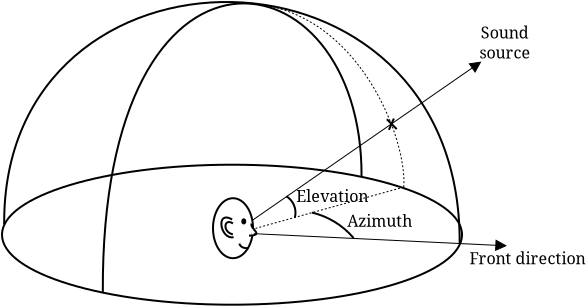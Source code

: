<?xml version="1.0" encoding="UTF-8"?>
<dia:diagram xmlns:dia="http://www.lysator.liu.se/~alla/dia/"><dia:layer name="Background" visible="true"><dia:object type="Standard - Line" version="0" id="O0"><dia:attribute name="obj_pos"><dia:point val="19.71,30.453"/></dia:attribute><dia:attribute name="obj_bb"><dia:rectangle val="19.679,28.088;28.12,30.483"/></dia:attribute><dia:attribute name="conn_endpoints"><dia:point val="19.71,30.453"/><dia:point val="28.089,28.119"/></dia:attribute><dia:attribute name="numcp"><dia:int val="1"/></dia:attribute><dia:attribute name="line_color"><dia:color val="#010001"/></dia:attribute><dia:attribute name="line_width"><dia:real val="0.05"/></dia:attribute><dia:attribute name="line_style"><dia:enum val="4"/></dia:attribute></dia:object><dia:object type="Standard - Line" version="0" id="O1"><dia:attribute name="obj_pos"><dia:point val="19.922,30.417"/></dia:attribute><dia:attribute name="obj_bb"><dia:rectangle val="19.896,30.391;33.264,31.554"/></dia:attribute><dia:attribute name="conn_endpoints"><dia:point val="19.922,30.417"/><dia:point val="33.216,31.054"/></dia:attribute><dia:attribute name="numcp"><dia:int val="1"/></dia:attribute><dia:attribute name="line_color"><dia:color val="#010001"/></dia:attribute><dia:attribute name="line_width"><dia:real val="0.05"/></dia:attribute><dia:attribute name="end_arrow"><dia:enum val="3"/></dia:attribute><dia:attribute name="end_arrow_length"><dia:real val="0.5"/></dia:attribute><dia:attribute name="end_arrow_width"><dia:real val="0.5"/></dia:attribute></dia:object><dia:object type="Standard - Line" version="0" id="O2"><dia:attribute name="obj_pos"><dia:point val="19.851,30.241"/></dia:attribute><dia:attribute name="obj_bb"><dia:rectangle val="19.817,21.436;32.248,30.275"/></dia:attribute><dia:attribute name="conn_endpoints"><dia:point val="19.851,30.241"/><dia:point val="31.943,21.861"/></dia:attribute><dia:attribute name="numcp"><dia:int val="1"/></dia:attribute><dia:attribute name="line_color"><dia:color val="#010001"/></dia:attribute><dia:attribute name="line_width"><dia:real val="0.05"/></dia:attribute><dia:attribute name="end_arrow"><dia:enum val="3"/></dia:attribute><dia:attribute name="end_arrow_length"><dia:real val="0.5"/></dia:attribute><dia:attribute name="end_arrow_width"><dia:real val="0.5"/></dia:attribute></dia:object><dia:object type="Standard - Ellipse" version="0" id="O3"><dia:attribute name="obj_pos"><dia:point val="8,27"/></dia:attribute><dia:attribute name="obj_bb"><dia:rectangle val="7.95,26.95;31.05,34.05"/></dia:attribute><dia:attribute name="elem_corner"><dia:point val="8,27"/></dia:attribute><dia:attribute name="elem_width"><dia:real val="23"/></dia:attribute><dia:attribute name="elem_height"><dia:real val="7"/></dia:attribute><dia:attribute name="border_width"><dia:real val="0.1"/></dia:attribute><dia:attribute name="show_background"><dia:boolean val="false"/></dia:attribute></dia:object><dia:object type="Standard - BezierLine" version="0" id="O4"><dia:attribute name="obj_pos"><dia:point val="13.041,33.361"/></dia:attribute><dia:attribute name="obj_bb"><dia:rectangle val="12.991,18.885;26.027,33.411"/></dia:attribute><dia:attribute name="bez_points"><dia:point val="13.041,33.361"/><dia:point val="12.948,14.104"/><dia:point val="26.03,16.19"/><dia:point val="25.977,27.575"/></dia:attribute><dia:attribute name="corner_types"><dia:enum val="0"/><dia:enum val="0"/></dia:attribute></dia:object><dia:object type="Standard - BezierLine" version="0" id="O5"><dia:attribute name="obj_pos"><dia:point val="8.109,29.984"/></dia:attribute><dia:attribute name="obj_bb"><dia:rectangle val="8.059,18.815;30.933,31.007"/></dia:attribute><dia:attribute name="bez_points"><dia:point val="8.109,29.984"/><dia:point val="8,15"/><dia:point val="31,15"/><dia:point val="30.883,30.956"/></dia:attribute><dia:attribute name="corner_types"><dia:enum val="0"/><dia:enum val="0"/></dia:attribute></dia:object><dia:object type="Standard - Ellipse" version="0" id="O6"><dia:attribute name="obj_pos"><dia:point val="18.55,28.675"/></dia:attribute><dia:attribute name="obj_bb"><dia:rectangle val="18.5,28.625;20.6,31.725"/></dia:attribute><dia:attribute name="elem_corner"><dia:point val="18.55,28.675"/></dia:attribute><dia:attribute name="elem_width"><dia:real val="2"/></dia:attribute><dia:attribute name="elem_height"><dia:real val="3"/></dia:attribute></dia:object><dia:object type="Standard - BezierLine" version="0" id="O7"><dia:attribute name="obj_pos"><dia:point val="19.509,29.739"/></dia:attribute><dia:attribute name="obj_bb"><dia:rectangle val="18.918,29.589;19.639,30.682"/></dia:attribute><dia:attribute name="bez_points"><dia:point val="19.509,29.739"/><dia:point val="18.66,29.244"/><dia:point val="18.908,30.764"/><dia:point val="19.58,30.623"/></dia:attribute><dia:attribute name="corner_types"><dia:enum val="0"/><dia:enum val="0"/></dia:attribute></dia:object><dia:object type="Standard - BezierLine" version="0" id="O8"><dia:attribute name="obj_pos"><dia:point val="19.548,29.938"/></dia:attribute><dia:attribute name="obj_bb"><dia:rectangle val="19.123,29.815;19.617,30.54"/></dia:attribute><dia:attribute name="bez_points"><dia:point val="19.548,29.938"/><dia:point val="19.085,29.633"/><dia:point val="19.014,30.375"/><dia:point val="19.544,30.481"/></dia:attribute><dia:attribute name="corner_types"><dia:enum val="0"/><dia:enum val="0"/></dia:attribute></dia:object><dia:object type="Standard - Ellipse" version="0" id="O9"><dia:attribute name="obj_pos"><dia:point val="20.014,29.73"/></dia:attribute><dia:attribute name="obj_bb"><dia:rectangle val="19.964,29.68;20.213,29.988"/></dia:attribute><dia:attribute name="elem_corner"><dia:point val="20.014,29.73"/></dia:attribute><dia:attribute name="elem_width"><dia:real val="0.149"/></dia:attribute><dia:attribute name="elem_height"><dia:real val="0.208"/></dia:attribute><dia:attribute name="inner_color"><dia:color val="#010001"/></dia:attribute></dia:object><dia:object type="Standard - BezierLine" version="0" id="O10"><dia:attribute name="obj_pos"><dia:point val="19.864,30.945"/></dia:attribute><dia:attribute name="obj_bb"><dia:rectangle val="19.799,30.88;20.375,31.227"/></dia:attribute><dia:attribute name="bez_points"><dia:point val="19.864,30.945"/><dia:point val="19.935,31.122"/><dia:point val="20.076,31.184"/><dia:point val="20.324,31.175"/></dia:attribute><dia:attribute name="corner_types"><dia:enum val="0"/><dia:enum val="0"/></dia:attribute></dia:object><dia:object type="Standard - Arc" version="0" id="O11"><dia:attribute name="obj_pos"><dia:point val="20.55,30.175"/></dia:attribute><dia:attribute name="obj_bb"><dia:rectangle val="20.463,30.111;20.612,30.585"/></dia:attribute><dia:attribute name="conn_endpoints"><dia:point val="20.55,30.175"/><dia:point val="20.527,30.521"/></dia:attribute><dia:attribute name="arc_color"><dia:color val="#ffffff"/></dia:attribute><dia:attribute name="curve_distance"><dia:real val="-0.01"/></dia:attribute><dia:attribute name="line_width"><dia:real val="0.12"/></dia:attribute><dia:connections><dia:connection handle="0" to="O6" connection="4"/></dia:connections></dia:object><dia:object type="Standard - BezierLine" version="0" id="O12"><dia:attribute name="obj_pos"><dia:point val="20.474,29.946"/></dia:attribute><dia:attribute name="obj_bb"><dia:rectangle val="20.298,29.886;20.771,30.599"/></dia:attribute><dia:attribute name="bez_points"><dia:point val="20.474,29.946"/><dia:point val="20.403,30.229"/><dia:point val="21.146,30.521"/><dia:point val="20.35,30.547"/></dia:attribute><dia:attribute name="corner_types"><dia:enum val="0"/><dia:enum val="0"/></dia:attribute></dia:object><dia:object type="Standard - Text" version="0" id="O13"><dia:attribute name="obj_pos"><dia:point val="33.145,20.695"/></dia:attribute><dia:attribute name="obj_bb"><dia:rectangle val="31.759,19.851;34.581,22.0"/></dia:attribute><dia:attribute name="text"><dia:composite type="text"><dia:attribute name="string"><dia:string>#Sound
source#</dia:string></dia:attribute><dia:attribute name="font"><dia:font name="Times-Roman"/></dia:attribute><dia:attribute name="height"><dia:real val="1"/></dia:attribute><dia:attribute name="pos"><dia:point val="33.145,20.695"/></dia:attribute><dia:attribute name="color"><dia:color val="#010001"/></dia:attribute><dia:attribute name="alignment"><dia:enum val="1"/></dia:attribute></dia:composite></dia:attribute></dia:object><dia:object type="Standard - Line" version="0" id="O14"><dia:attribute name="obj_pos"><dia:point val="27.241,24.725"/></dia:attribute><dia:attribute name="obj_bb"><dia:rectangle val="27.17,24.654;27.806,25.291"/></dia:attribute><dia:attribute name="conn_endpoints"><dia:point val="27.241,24.725"/><dia:point val="27.735,25.22"/></dia:attribute><dia:attribute name="numcp"><dia:int val="1"/></dia:attribute><dia:attribute name="line_color"><dia:color val="#010001"/></dia:attribute></dia:object><dia:object type="Standard - Line" version="0" id="O15"><dia:attribute name="obj_pos"><dia:point val="27.347,25.256"/></dia:attribute><dia:attribute name="obj_bb"><dia:rectangle val="27.281,24.624;27.66,25.321"/></dia:attribute><dia:attribute name="conn_endpoints"><dia:point val="27.347,25.256"/><dia:point val="27.594,24.69"/></dia:attribute><dia:attribute name="numcp"><dia:int val="1"/></dia:attribute><dia:attribute name="line_color"><dia:color val="#010001"/></dia:attribute></dia:object><dia:object type="Standard - Text" version="0" id="O16"><dia:attribute name="obj_pos"><dia:point val="34.276,31.973"/></dia:attribute><dia:attribute name="obj_bb"><dia:rectangle val="31.092,31.129;37.511,32.279"/></dia:attribute><dia:attribute name="text"><dia:composite type="text"><dia:attribute name="string"><dia:string>#Front direction#</dia:string></dia:attribute><dia:attribute name="font"><dia:font name="Times-Roman"/></dia:attribute><dia:attribute name="height"><dia:real val="1"/></dia:attribute><dia:attribute name="pos"><dia:point val="34.276,31.973"/></dia:attribute><dia:attribute name="color"><dia:color val="#010001"/></dia:attribute><dia:attribute name="alignment"><dia:enum val="1"/></dia:attribute></dia:composite></dia:attribute></dia:object><dia:object type="Standard - BezierLine" version="0" id="O17"><dia:attribute name="obj_pos"><dia:point val="20.558,18.962"/></dia:attribute><dia:attribute name="obj_bb"><dia:rectangle val="20.532,18.935;28.123,28.146"/></dia:attribute><dia:attribute name="bez_points"><dia:point val="20.558,18.962"/><dia:point val="25.791,19.351"/><dia:point val="28.266,25.68"/><dia:point val="28.089,28.119"/></dia:attribute><dia:attribute name="corner_types"><dia:enum val="0"/><dia:enum val="0"/></dia:attribute><dia:attribute name="line_color"><dia:color val="#010001"/></dia:attribute><dia:attribute name="line_width"><dia:real val="0.05"/></dia:attribute><dia:attribute name="line_style"><dia:enum val="4"/></dia:attribute></dia:object><dia:object type="Standard - Arc" version="0" id="O18"><dia:attribute name="obj_pos"><dia:point val="23.493,29.392"/></dia:attribute><dia:attribute name="obj_bb"><dia:rectangle val="23.424,29.323;25.648,30.733"/></dia:attribute><dia:attribute name="conn_endpoints"><dia:point val="23.493,29.392"/><dia:point val="25.579,30.665"/></dia:attribute><dia:attribute name="arc_color"><dia:color val="#010001"/></dia:attribute><dia:attribute name="curve_distance"><dia:real val="-0.196"/></dia:attribute></dia:object><dia:object type="Standard - Arc" version="0" id="O19"><dia:attribute name="obj_pos"><dia:point val="22.22,28.579"/></dia:attribute><dia:attribute name="obj_bb"><dia:rectangle val="22.155,28.514;22.725,29.704"/></dia:attribute><dia:attribute name="conn_endpoints"><dia:point val="22.22,28.579"/><dia:point val="22.644,29.64"/></dia:attribute><dia:attribute name="arc_color"><dia:color val="#010001"/></dia:attribute><dia:attribute name="curve_distance"><dia:real val="-0.187"/></dia:attribute></dia:object><dia:object type="Standard - Text" version="0" id="O20"><dia:attribute name="obj_pos"><dia:point val="26.887,30.099"/></dia:attribute><dia:attribute name="obj_bb"><dia:rectangle val="24.989,29.255;28.834,30.405"/></dia:attribute><dia:attribute name="text"><dia:composite type="text"><dia:attribute name="string"><dia:string>#Azimuth#</dia:string></dia:attribute><dia:attribute name="font"><dia:font name="Times-Roman"/></dia:attribute><dia:attribute name="height"><dia:real val="1"/></dia:attribute><dia:attribute name="pos"><dia:point val="26.887,30.099"/></dia:attribute><dia:attribute name="color"><dia:color val="#010001"/></dia:attribute><dia:attribute name="alignment"><dia:enum val="1"/></dia:attribute></dia:composite></dia:attribute></dia:object><dia:object type="Standard - Text" version="0" id="O21"><dia:attribute name="obj_pos"><dia:point val="24.518,28.862"/></dia:attribute><dia:attribute name="obj_bb"><dia:rectangle val="22.456,28.018;26.631,29.168"/></dia:attribute><dia:attribute name="text"><dia:composite type="text"><dia:attribute name="string"><dia:string>#Elevation#</dia:string></dia:attribute><dia:attribute name="font"><dia:font name="Times-Roman"/></dia:attribute><dia:attribute name="height"><dia:real val="1"/></dia:attribute><dia:attribute name="pos"><dia:point val="24.518,28.862"/></dia:attribute><dia:attribute name="color"><dia:color val="#010001"/></dia:attribute><dia:attribute name="alignment"><dia:enum val="1"/></dia:attribute></dia:composite></dia:attribute></dia:object></dia:layer></dia:diagram>
